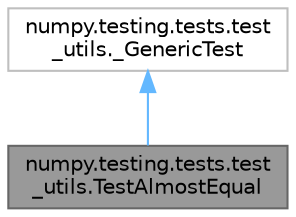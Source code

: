 digraph "numpy.testing.tests.test_utils.TestAlmostEqual"
{
 // LATEX_PDF_SIZE
  bgcolor="transparent";
  edge [fontname=Helvetica,fontsize=10,labelfontname=Helvetica,labelfontsize=10];
  node [fontname=Helvetica,fontsize=10,shape=box,height=0.2,width=0.4];
  Node1 [id="Node000001",label="numpy.testing.tests.test\l_utils.TestAlmostEqual",height=0.2,width=0.4,color="gray40", fillcolor="grey60", style="filled", fontcolor="black",tooltip=" "];
  Node2 -> Node1 [id="edge1_Node000001_Node000002",dir="back",color="steelblue1",style="solid",tooltip=" "];
  Node2 [id="Node000002",label="numpy.testing.tests.test\l_utils._GenericTest",height=0.2,width=0.4,color="grey75", fillcolor="white", style="filled",URL="$d6/dea/classnumpy_1_1testing_1_1tests_1_1test__utils_1_1__GenericTest.html",tooltip=" "];
}
